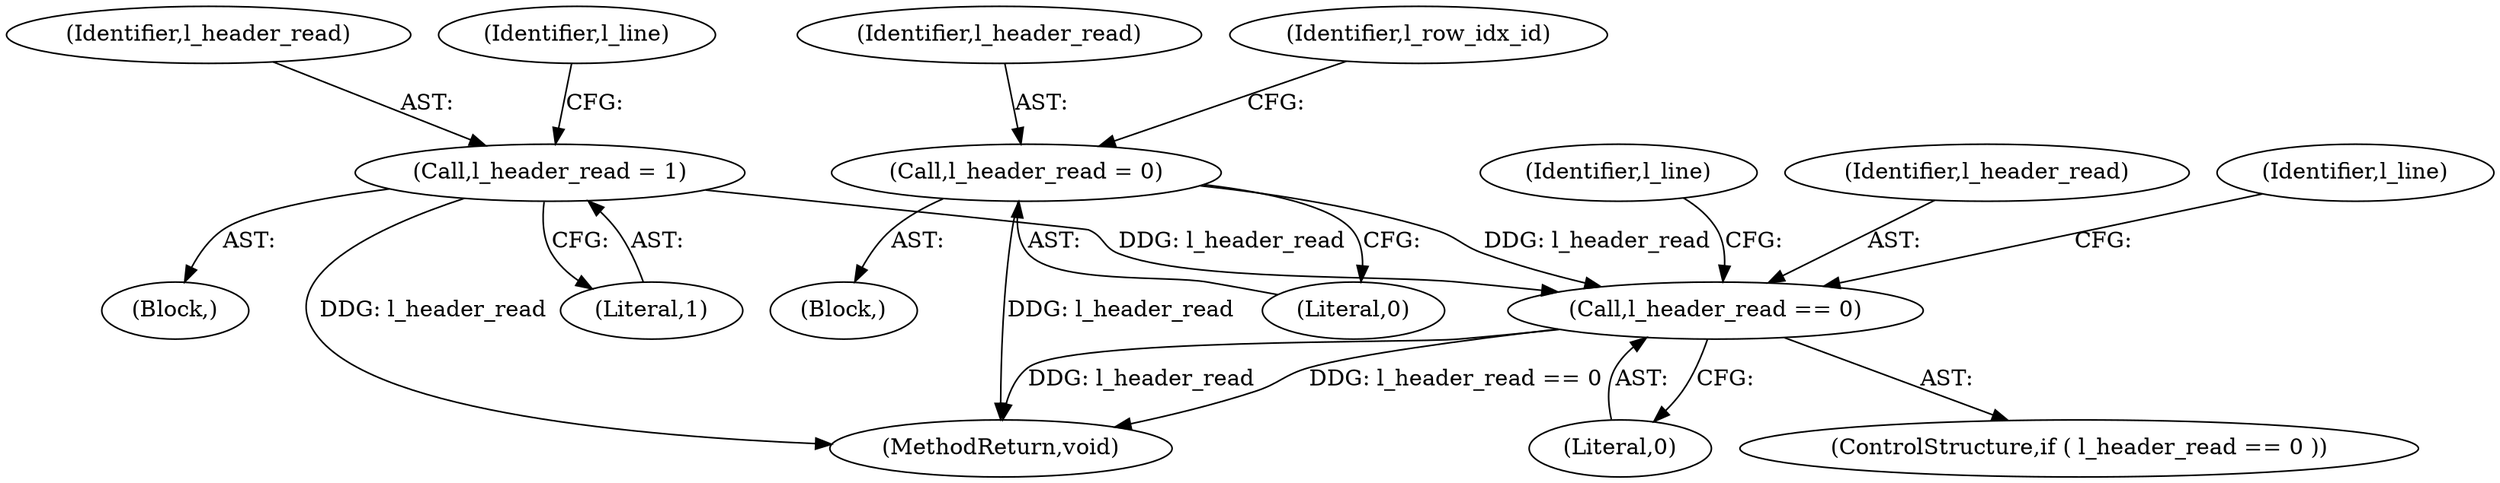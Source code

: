 digraph "0_libxsmm_151481489192e6d1997f8bde52c5c425ea41741d@API" {
"1000187" [label="(Call,l_header_read == 0)"];
"1000335" [label="(Call,l_header_read = 1)"];
"1000133" [label="(Call,l_header_read = 0)"];
"1000189" [label="(Literal,0)"];
"1000337" [label="(Literal,1)"];
"1000187" [label="(Call,l_header_read == 0)"];
"1000352" [label="(Identifier,l_line)"];
"1000134" [label="(Identifier,l_header_read)"];
"1000336" [label="(Identifier,l_header_read)"];
"1000335" [label="(Call,l_header_read = 1)"];
"1000135" [label="(Literal,0)"];
"1000445" [label="(MethodReturn,void)"];
"1000133" [label="(Call,l_header_read = 0)"];
"1000125" [label="(Block,)"];
"1000200" [label="(Block,)"];
"1000188" [label="(Identifier,l_header_read)"];
"1000194" [label="(Identifier,l_line)"];
"1000138" [label="(Identifier,l_row_idx_id)"];
"1000186" [label="(ControlStructure,if ( l_header_read == 0 ))"];
"1000161" [label="(Identifier,l_line)"];
"1000187" -> "1000186"  [label="AST: "];
"1000187" -> "1000189"  [label="CFG: "];
"1000188" -> "1000187"  [label="AST: "];
"1000189" -> "1000187"  [label="AST: "];
"1000194" -> "1000187"  [label="CFG: "];
"1000352" -> "1000187"  [label="CFG: "];
"1000187" -> "1000445"  [label="DDG: l_header_read"];
"1000187" -> "1000445"  [label="DDG: l_header_read == 0"];
"1000335" -> "1000187"  [label="DDG: l_header_read"];
"1000133" -> "1000187"  [label="DDG: l_header_read"];
"1000335" -> "1000200"  [label="AST: "];
"1000335" -> "1000337"  [label="CFG: "];
"1000336" -> "1000335"  [label="AST: "];
"1000337" -> "1000335"  [label="AST: "];
"1000161" -> "1000335"  [label="CFG: "];
"1000335" -> "1000445"  [label="DDG: l_header_read"];
"1000133" -> "1000125"  [label="AST: "];
"1000133" -> "1000135"  [label="CFG: "];
"1000134" -> "1000133"  [label="AST: "];
"1000135" -> "1000133"  [label="AST: "];
"1000138" -> "1000133"  [label="CFG: "];
"1000133" -> "1000445"  [label="DDG: l_header_read"];
}

